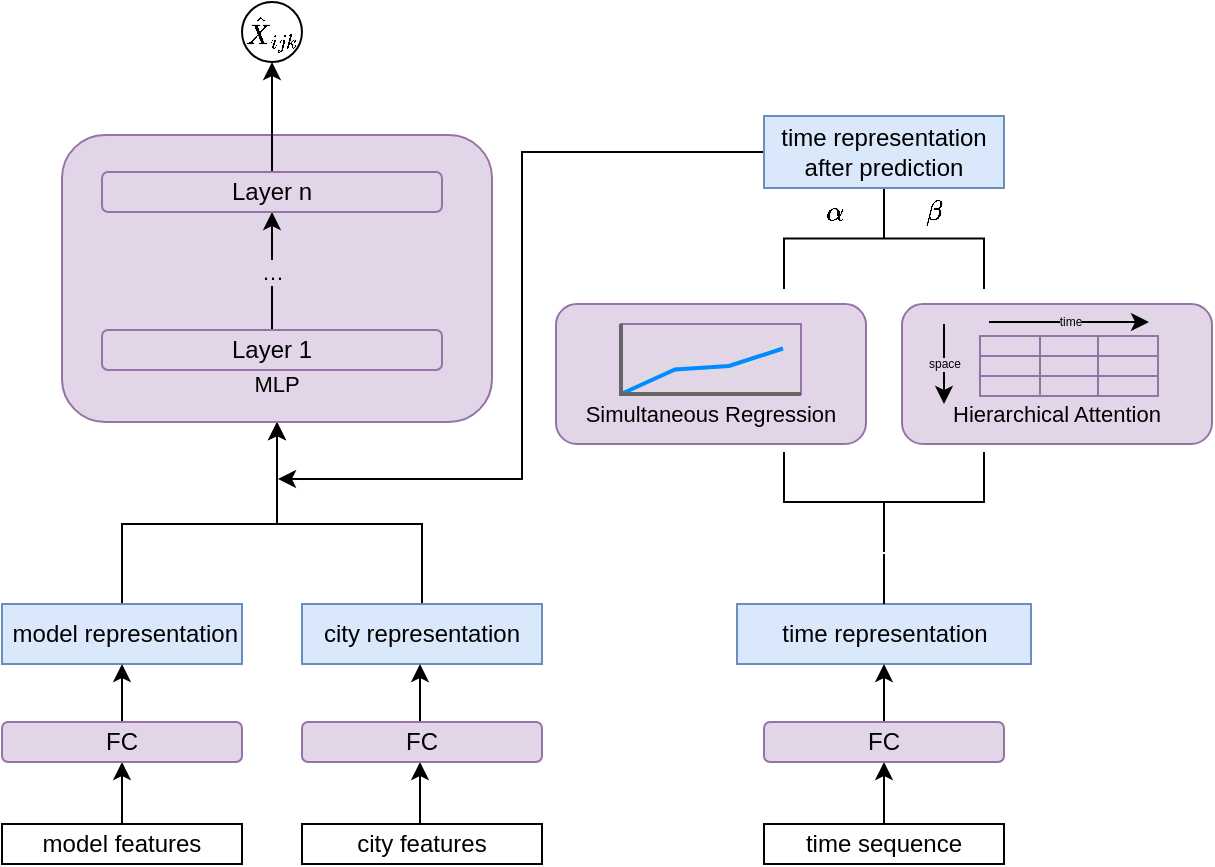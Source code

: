 <mxfile version="20.3.6" type="github">
  <diagram id="7I3PmB62gOnP2wsl79oG" name="第 1 页">
    <mxGraphModel dx="946" dy="564" grid="1" gridSize="10" guides="1" tooltips="1" connect="1" arrows="1" fold="1" page="1" pageScale="1" pageWidth="827" pageHeight="1169" math="1" shadow="0">
      <root>
        <mxCell id="0" />
        <mxCell id="1" parent="0" />
        <mxCell id="hXLqSdmscfbS3h8DthIs-80" value="" style="strokeWidth=1;html=1;shape=mxgraph.flowchart.annotation_2;align=left;labelPosition=right;pointerEvents=1;fontSize=11;fontColor=#000000;rotation=-90;" parent="1" vertex="1">
          <mxGeometry x="506" y="769" width="50" height="100" as="geometry" />
        </mxCell>
        <mxCell id="hXLqSdmscfbS3h8DthIs-86" value="&lt;br&gt;&lt;br&gt;&lt;br&gt;Hierarchical Attention" style="rounded=1;whiteSpace=wrap;html=1;strokeWidth=1;fontSize=11;fillColor=#e1d5e7;strokeColor=#9673a6;" parent="1" vertex="1">
          <mxGeometry x="540" y="720" width="155" height="70" as="geometry" />
        </mxCell>
        <mxCell id="hXLqSdmscfbS3h8DthIs-84" value="&lt;br&gt;&lt;br&gt;&lt;br&gt;Simultaneous Regression" style="rounded=1;whiteSpace=wrap;html=1;strokeWidth=1;fontSize=11;fillColor=#e1d5e7;strokeColor=#9673a6;" parent="1" vertex="1">
          <mxGeometry x="367" y="720" width="155" height="70" as="geometry" />
        </mxCell>
        <mxCell id="iMjl9JJX6Ml-IYWxSDeR-12" value="" style="edgeStyle=orthogonalEdgeStyle;rounded=0;orthogonalLoop=1;jettySize=auto;html=1;entryX=0.5;entryY=1;entryDx=0;entryDy=0;" parent="1" source="hXLqSdmscfbS3h8DthIs-16" target="iMjl9JJX6Ml-IYWxSDeR-15" edge="1">
          <mxGeometry relative="1" as="geometry">
            <mxPoint x="150" y="790" as="targetPoint" />
            <Array as="points">
              <mxPoint x="150" y="830" />
              <mxPoint x="227" y="830" />
            </Array>
          </mxGeometry>
        </mxCell>
        <mxCell id="hXLqSdmscfbS3h8DthIs-16" value="&amp;nbsp;model representation" style="rounded=0;whiteSpace=wrap;html=1;fillColor=#dae8fc;strokeColor=#6c8ebf;" parent="1" vertex="1">
          <mxGeometry x="90" y="870" width="120" height="30" as="geometry" />
        </mxCell>
        <mxCell id="iMjl9JJX6Ml-IYWxSDeR-10" value="" style="edgeStyle=orthogonalEdgeStyle;rounded=0;orthogonalLoop=1;jettySize=auto;html=1;entryX=0.5;entryY=1;entryDx=0;entryDy=0;" parent="1" source="hXLqSdmscfbS3h8DthIs-17" target="iMjl9JJX6Ml-IYWxSDeR-15" edge="1">
          <mxGeometry relative="1" as="geometry">
            <mxPoint x="290" y="740" as="targetPoint" />
            <Array as="points">
              <mxPoint x="300" y="830" />
              <mxPoint x="227" y="830" />
            </Array>
          </mxGeometry>
        </mxCell>
        <mxCell id="hXLqSdmscfbS3h8DthIs-17" value="city representation" style="rounded=0;whiteSpace=wrap;html=1;fillColor=#dae8fc;strokeColor=#6c8ebf;" parent="1" vertex="1">
          <mxGeometry x="240" y="870" width="120" height="30" as="geometry" />
        </mxCell>
        <mxCell id="iMjl9JJX6Ml-IYWxSDeR-21" value="" style="edgeStyle=orthogonalEdgeStyle;rounded=0;orthogonalLoop=1;jettySize=auto;html=1;" parent="1" source="hXLqSdmscfbS3h8DthIs-20" target="iMjl9JJX6Ml-IYWxSDeR-16" edge="1">
          <mxGeometry relative="1" as="geometry" />
        </mxCell>
        <mxCell id="hXLqSdmscfbS3h8DthIs-20" value="model features" style="rounded=0;whiteSpace=wrap;html=1;" parent="1" vertex="1">
          <mxGeometry x="90" y="980" width="120" height="20" as="geometry" />
        </mxCell>
        <mxCell id="iMjl9JJX6Ml-IYWxSDeR-20" value="" style="edgeStyle=orthogonalEdgeStyle;rounded=0;orthogonalLoop=1;jettySize=auto;html=1;" parent="1" edge="1">
          <mxGeometry relative="1" as="geometry">
            <mxPoint x="299" y="980" as="sourcePoint" />
            <mxPoint x="299" y="949" as="targetPoint" />
          </mxGeometry>
        </mxCell>
        <mxCell id="hXLqSdmscfbS3h8DthIs-21" value="city features" style="rounded=0;whiteSpace=wrap;html=1;" parent="1" vertex="1">
          <mxGeometry x="240" y="980" width="120" height="20" as="geometry" />
        </mxCell>
        <mxCell id="iMjl9JJX6Ml-IYWxSDeR-25" value="" style="edgeStyle=orthogonalEdgeStyle;rounded=0;orthogonalLoop=1;jettySize=auto;html=1;" parent="1" source="hXLqSdmscfbS3h8DthIs-28" target="iMjl9JJX6Ml-IYWxSDeR-23" edge="1">
          <mxGeometry relative="1" as="geometry" />
        </mxCell>
        <mxCell id="hXLqSdmscfbS3h8DthIs-28" value="time sequence" style="rounded=0;whiteSpace=wrap;html=1;" parent="1" vertex="1">
          <mxGeometry x="471" y="980" width="120" height="20" as="geometry" />
        </mxCell>
        <mxCell id="hXLqSdmscfbS3h8DthIs-34" value="time representation" style="whiteSpace=wrap;html=1;fillColor=#dae8fc;strokeColor=#6c8ebf;" parent="1" vertex="1">
          <mxGeometry x="457.5" y="870" width="147" height="30" as="geometry" />
        </mxCell>
        <mxCell id="hXLqSdmscfbS3h8DthIs-46" value="" style="endArrow=none;html=1;rounded=0;fontColor=#000000;exitX=0.5;exitY=0;exitDx=0;exitDy=0;entryX=0;entryY=0.5;entryDx=0;entryDy=0;entryPerimeter=0;" parent="1" source="hXLqSdmscfbS3h8DthIs-34" edge="1">
          <mxGeometry width="50" height="50" relative="1" as="geometry">
            <mxPoint x="470" y="891" as="sourcePoint" />
            <mxPoint x="531" y="845" as="targetPoint" />
          </mxGeometry>
        </mxCell>
        <mxCell id="hXLqSdmscfbS3h8DthIs-48" value="" style="shape=table;html=1;whiteSpace=wrap;startSize=0;container=1;collapsible=0;childLayout=tableLayout;fillColor=#e1d5e7;strokeColor=#9673a6;" parent="1" vertex="1">
          <mxGeometry x="579" y="736" width="89" height="30" as="geometry" />
        </mxCell>
        <mxCell id="hXLqSdmscfbS3h8DthIs-49" value="" style="shape=tableRow;horizontal=0;startSize=0;swimlaneHead=0;swimlaneBody=0;top=0;left=0;bottom=0;right=0;collapsible=0;dropTarget=0;fillColor=none;points=[[0,0.5],[1,0.5]];portConstraint=eastwest;fontColor=#000000;" parent="hXLqSdmscfbS3h8DthIs-48" vertex="1">
          <mxGeometry width="89" height="10" as="geometry" />
        </mxCell>
        <mxCell id="hXLqSdmscfbS3h8DthIs-50" value="" style="shape=partialRectangle;html=1;whiteSpace=wrap;connectable=0;fillColor=none;top=0;left=0;bottom=0;right=0;overflow=hidden;fontColor=#000000;" parent="hXLqSdmscfbS3h8DthIs-49" vertex="1">
          <mxGeometry width="30" height="10" as="geometry">
            <mxRectangle width="30" height="10" as="alternateBounds" />
          </mxGeometry>
        </mxCell>
        <mxCell id="hXLqSdmscfbS3h8DthIs-51" value="" style="shape=partialRectangle;html=1;whiteSpace=wrap;connectable=0;fillColor=none;top=0;left=0;bottom=0;right=0;overflow=hidden;fontColor=#000000;" parent="hXLqSdmscfbS3h8DthIs-49" vertex="1">
          <mxGeometry x="30" width="29" height="10" as="geometry">
            <mxRectangle width="29" height="10" as="alternateBounds" />
          </mxGeometry>
        </mxCell>
        <mxCell id="hXLqSdmscfbS3h8DthIs-52" value="" style="shape=partialRectangle;html=1;whiteSpace=wrap;connectable=0;fillColor=none;top=0;left=0;bottom=0;right=0;overflow=hidden;fontColor=#000000;" parent="hXLqSdmscfbS3h8DthIs-49" vertex="1">
          <mxGeometry x="59" width="30" height="10" as="geometry">
            <mxRectangle width="30" height="10" as="alternateBounds" />
          </mxGeometry>
        </mxCell>
        <mxCell id="hXLqSdmscfbS3h8DthIs-53" value="" style="shape=tableRow;horizontal=0;startSize=0;swimlaneHead=0;swimlaneBody=0;top=0;left=0;bottom=0;right=0;collapsible=0;dropTarget=0;fillColor=none;points=[[0,0.5],[1,0.5]];portConstraint=eastwest;fontColor=#000000;" parent="hXLqSdmscfbS3h8DthIs-48" vertex="1">
          <mxGeometry y="10" width="89" height="10" as="geometry" />
        </mxCell>
        <mxCell id="hXLqSdmscfbS3h8DthIs-54" value="" style="shape=partialRectangle;html=1;whiteSpace=wrap;connectable=0;fillColor=none;top=0;left=0;bottom=0;right=0;overflow=hidden;fontColor=#000000;" parent="hXLqSdmscfbS3h8DthIs-53" vertex="1">
          <mxGeometry width="30" height="10" as="geometry">
            <mxRectangle width="30" height="10" as="alternateBounds" />
          </mxGeometry>
        </mxCell>
        <mxCell id="hXLqSdmscfbS3h8DthIs-55" value="" style="shape=partialRectangle;html=1;whiteSpace=wrap;connectable=0;fillColor=none;top=0;left=0;bottom=0;right=0;overflow=hidden;fontColor=#000000;" parent="hXLqSdmscfbS3h8DthIs-53" vertex="1">
          <mxGeometry x="30" width="29" height="10" as="geometry">
            <mxRectangle width="29" height="10" as="alternateBounds" />
          </mxGeometry>
        </mxCell>
        <mxCell id="hXLqSdmscfbS3h8DthIs-56" value="" style="shape=partialRectangle;html=1;whiteSpace=wrap;connectable=0;fillColor=none;top=0;left=0;bottom=0;right=0;overflow=hidden;fontColor=#000000;" parent="hXLqSdmscfbS3h8DthIs-53" vertex="1">
          <mxGeometry x="59" width="30" height="10" as="geometry">
            <mxRectangle width="30" height="10" as="alternateBounds" />
          </mxGeometry>
        </mxCell>
        <mxCell id="hXLqSdmscfbS3h8DthIs-57" value="" style="shape=tableRow;horizontal=0;startSize=0;swimlaneHead=0;swimlaneBody=0;top=0;left=0;bottom=0;right=0;collapsible=0;dropTarget=0;fillColor=none;points=[[0,0.5],[1,0.5]];portConstraint=eastwest;fontColor=#000000;" parent="hXLqSdmscfbS3h8DthIs-48" vertex="1">
          <mxGeometry y="20" width="89" height="10" as="geometry" />
        </mxCell>
        <mxCell id="hXLqSdmscfbS3h8DthIs-58" value="" style="shape=partialRectangle;html=1;whiteSpace=wrap;connectable=0;fillColor=none;top=0;left=0;bottom=0;right=0;overflow=hidden;fontColor=#000000;" parent="hXLqSdmscfbS3h8DthIs-57" vertex="1">
          <mxGeometry width="30" height="10" as="geometry">
            <mxRectangle width="30" height="10" as="alternateBounds" />
          </mxGeometry>
        </mxCell>
        <mxCell id="hXLqSdmscfbS3h8DthIs-59" value="" style="shape=partialRectangle;html=1;whiteSpace=wrap;connectable=0;fillColor=none;top=0;left=0;bottom=0;right=0;overflow=hidden;fontColor=#000000;" parent="hXLqSdmscfbS3h8DthIs-57" vertex="1">
          <mxGeometry x="30" width="29" height="10" as="geometry">
            <mxRectangle width="29" height="10" as="alternateBounds" />
          </mxGeometry>
        </mxCell>
        <mxCell id="hXLqSdmscfbS3h8DthIs-60" value="" style="shape=partialRectangle;html=1;whiteSpace=wrap;connectable=0;fillColor=none;top=0;left=0;bottom=0;right=0;overflow=hidden;pointerEvents=1;fontColor=#000000;" parent="hXLqSdmscfbS3h8DthIs-57" vertex="1">
          <mxGeometry x="59" width="30" height="10" as="geometry">
            <mxRectangle width="30" height="10" as="alternateBounds" />
          </mxGeometry>
        </mxCell>
        <mxCell id="hXLqSdmscfbS3h8DthIs-75" value="" style="verticalLabelPosition=bottom;shadow=0;dashed=0;align=center;html=1;verticalAlign=top;strokeWidth=1;shape=mxgraph.mockup.graphics.lineChart;strokeColor=#9673a6;strokeColor2=#666666;strokeColor3=#008cff;strokeColor4=#dddddd;fillColor=#e1d5e7;" parent="1" vertex="1">
          <mxGeometry x="399.5" y="730" width="90" height="35" as="geometry" />
        </mxCell>
        <mxCell id="hXLqSdmscfbS3h8DthIs-90" value="time" style="endArrow=classic;html=1;rounded=0;fontSize=6;fontColor=#000000;labelBackgroundColor=#E1D5E7;" parent="1" edge="1">
          <mxGeometry width="50" height="50" relative="1" as="geometry">
            <mxPoint x="583.5" y="729" as="sourcePoint" />
            <mxPoint x="663.5" y="729" as="targetPoint" />
          </mxGeometry>
        </mxCell>
        <mxCell id="hXLqSdmscfbS3h8DthIs-91" value="space" style="endArrow=classic;html=1;rounded=0;fontSize=6;fontColor=#000000;labelBackgroundColor=#E1D5E7;" parent="1" edge="1">
          <mxGeometry width="50" height="50" relative="1" as="geometry">
            <mxPoint x="561" y="730" as="sourcePoint" />
            <mxPoint x="561" y="770" as="targetPoint" />
          </mxGeometry>
        </mxCell>
        <mxCell id="iMjl9JJX6Ml-IYWxSDeR-1" value="" style="strokeWidth=1;html=1;shape=mxgraph.flowchart.annotation_2;align=left;labelPosition=right;pointerEvents=1;fontSize=11;fontColor=#000000;rotation=90;" parent="1" vertex="1">
          <mxGeometry x="505.75" y="637.25" width="50.5" height="100" as="geometry" />
        </mxCell>
        <mxCell id="iMjl9JJX6Ml-IYWxSDeR-2" value="$$\alpha$$" style="text;html=1;strokeColor=none;fillColor=none;align=center;verticalAlign=middle;whiteSpace=wrap;rounded=0;" parent="1" vertex="1">
          <mxGeometry x="477" y="659" width="60" height="30" as="geometry" />
        </mxCell>
        <mxCell id="iMjl9JJX6Ml-IYWxSDeR-4" value="$$\beta$$" style="text;html=1;strokeColor=none;fillColor=none;align=center;verticalAlign=middle;whiteSpace=wrap;rounded=0;" parent="1" vertex="1">
          <mxGeometry x="526" y="659" width="60" height="30" as="geometry" />
        </mxCell>
        <mxCell id="iMjl9JJX6Ml-IYWxSDeR-14" value="" style="edgeStyle=orthogonalEdgeStyle;rounded=0;orthogonalLoop=1;jettySize=auto;html=1;exitX=0;exitY=0.5;exitDx=0;exitDy=0;" parent="1" source="iMjl9JJX6Ml-IYWxSDeR-8" edge="1">
          <mxGeometry relative="1" as="geometry">
            <mxPoint x="544" y="635.5" as="sourcePoint" />
            <mxPoint x="228" y="807.5" as="targetPoint" />
            <Array as="points">
              <mxPoint x="350" y="644" />
              <mxPoint x="350" y="808" />
            </Array>
          </mxGeometry>
        </mxCell>
        <mxCell id="iMjl9JJX6Ml-IYWxSDeR-8" value="time representation&lt;br&gt;after prediction" style="rounded=0;whiteSpace=wrap;html=1;fillColor=#dae8fc;strokeColor=#6c8ebf;" parent="1" vertex="1">
          <mxGeometry x="471" y="626" width="120" height="36" as="geometry" />
        </mxCell>
        <mxCell id="iMjl9JJX6Ml-IYWxSDeR-15" value="&lt;br&gt;&lt;br&gt;&lt;br&gt;&lt;br&gt;&lt;br&gt;&lt;br&gt;&lt;br&gt;&lt;br&gt;MLP" style="rounded=1;whiteSpace=wrap;html=1;strokeWidth=1;fontSize=11;fillColor=#e1d5e7;strokeColor=#9673a6;" parent="1" vertex="1">
          <mxGeometry x="120" y="635.5" width="215" height="143.5" as="geometry" />
        </mxCell>
        <mxCell id="iMjl9JJX6Ml-IYWxSDeR-22" value="" style="edgeStyle=orthogonalEdgeStyle;rounded=0;orthogonalLoop=1;jettySize=auto;html=1;" parent="1" source="iMjl9JJX6Ml-IYWxSDeR-16" target="hXLqSdmscfbS3h8DthIs-16" edge="1">
          <mxGeometry relative="1" as="geometry" />
        </mxCell>
        <mxCell id="iMjl9JJX6Ml-IYWxSDeR-16" value="&lt;font color=&quot;#000000&quot;&gt;FC&lt;br&gt;&lt;/font&gt;" style="rounded=1;whiteSpace=wrap;html=1;fillColor=#e1d5e7;strokeColor=#9673a6;" parent="1" vertex="1">
          <mxGeometry x="90" y="929" width="120" height="20" as="geometry" />
        </mxCell>
        <mxCell id="iMjl9JJX6Ml-IYWxSDeR-19" value="" style="edgeStyle=orthogonalEdgeStyle;rounded=0;orthogonalLoop=1;jettySize=auto;html=1;" parent="1" edge="1">
          <mxGeometry relative="1" as="geometry">
            <mxPoint x="299" y="929" as="sourcePoint" />
            <mxPoint x="299" y="900" as="targetPoint" />
          </mxGeometry>
        </mxCell>
        <mxCell id="iMjl9JJX6Ml-IYWxSDeR-18" value="&lt;font color=&quot;#000000&quot;&gt;FC&lt;br&gt;&lt;/font&gt;" style="rounded=1;whiteSpace=wrap;html=1;fillColor=#e1d5e7;strokeColor=#9673a6;" parent="1" vertex="1">
          <mxGeometry x="240" y="929" width="120" height="20" as="geometry" />
        </mxCell>
        <mxCell id="d7wFYbyZTcw5FMJYzeRn-2" value="" style="edgeStyle=orthogonalEdgeStyle;rounded=0;orthogonalLoop=1;jettySize=auto;html=1;" edge="1" parent="1" source="iMjl9JJX6Ml-IYWxSDeR-23" target="hXLqSdmscfbS3h8DthIs-34">
          <mxGeometry relative="1" as="geometry" />
        </mxCell>
        <mxCell id="iMjl9JJX6Ml-IYWxSDeR-23" value="&lt;font color=&quot;#000000&quot;&gt;FC&lt;br&gt;&lt;/font&gt;" style="rounded=1;whiteSpace=wrap;html=1;fillColor=#e1d5e7;strokeColor=#9673a6;" parent="1" vertex="1">
          <mxGeometry x="471" y="929" width="120" height="20" as="geometry" />
        </mxCell>
        <mxCell id="iMjl9JJX6Ml-IYWxSDeR-31" value="…" style="edgeStyle=orthogonalEdgeStyle;rounded=0;orthogonalLoop=1;jettySize=auto;html=1;labelBackgroundColor=#E1D5E7;" parent="1" source="iMjl9JJX6Ml-IYWxSDeR-28" target="iMjl9JJX6Ml-IYWxSDeR-29" edge="1">
          <mxGeometry relative="1" as="geometry" />
        </mxCell>
        <mxCell id="iMjl9JJX6Ml-IYWxSDeR-28" value="&lt;font color=&quot;#000000&quot;&gt;Layer 1&lt;br&gt;&lt;/font&gt;" style="rounded=1;whiteSpace=wrap;html=1;fillColor=#e1d5e7;strokeColor=#9673a6;" parent="1" vertex="1">
          <mxGeometry x="140" y="733" width="170" height="20" as="geometry" />
        </mxCell>
        <mxCell id="iMjl9JJX6Ml-IYWxSDeR-33" value="" style="edgeStyle=orthogonalEdgeStyle;rounded=0;orthogonalLoop=1;jettySize=auto;html=1;labelBackgroundColor=#E1D5E7;entryX=0.5;entryY=1;entryDx=0;entryDy=0;" parent="1" source="iMjl9JJX6Ml-IYWxSDeR-29" target="iMjl9JJX6Ml-IYWxSDeR-34" edge="1">
          <mxGeometry relative="1" as="geometry">
            <mxPoint x="225" y="574.0" as="targetPoint" />
          </mxGeometry>
        </mxCell>
        <mxCell id="iMjl9JJX6Ml-IYWxSDeR-29" value="&lt;font color=&quot;#000000&quot;&gt;Layer n&lt;br&gt;&lt;/font&gt;" style="rounded=1;whiteSpace=wrap;html=1;fillColor=#e1d5e7;strokeColor=#9673a6;" parent="1" vertex="1">
          <mxGeometry x="140" y="654" width="170" height="20" as="geometry" />
        </mxCell>
        <mxCell id="iMjl9JJX6Ml-IYWxSDeR-34" value="$$\hat{X}_{ijk}$$" style="ellipse;whiteSpace=wrap;html=1;aspect=fixed;" parent="1" vertex="1">
          <mxGeometry x="210" y="569" width="30" height="30" as="geometry" />
        </mxCell>
      </root>
    </mxGraphModel>
  </diagram>
</mxfile>
